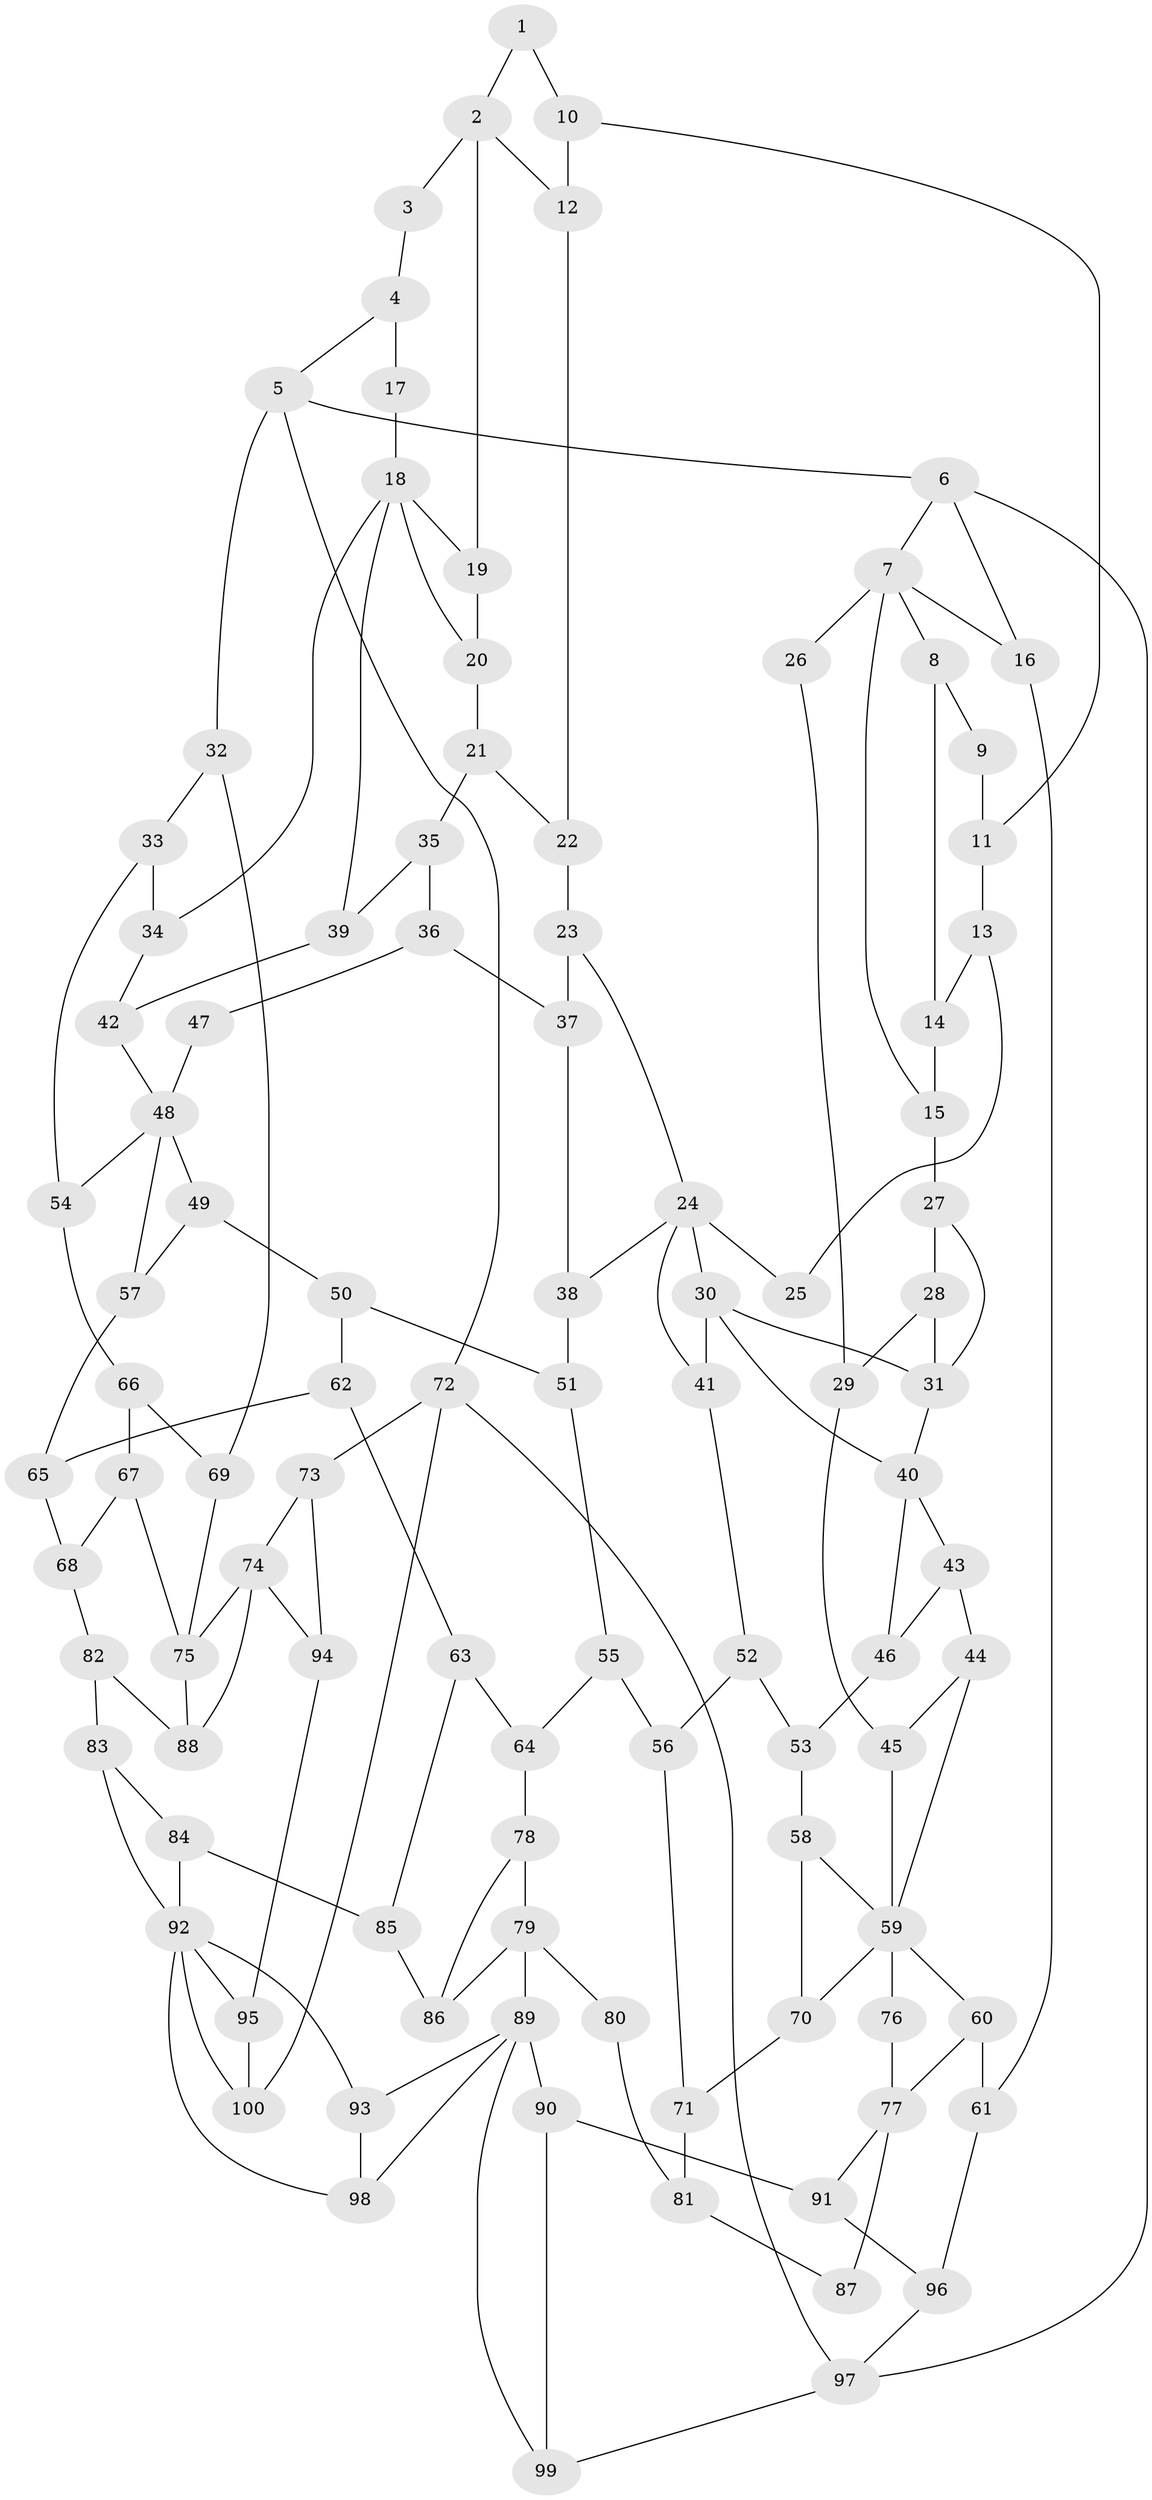 // original degree distribution, {3: 0.02112676056338028, 5: 0.5563380281690141, 4: 0.2112676056338028, 6: 0.2112676056338028}
// Generated by graph-tools (version 1.1) at 2025/54/03/04/25 22:54:41]
// undirected, 100 vertices, 159 edges
graph export_dot {
  node [color=gray90,style=filled];
  1;
  2;
  3;
  4;
  5;
  6;
  7;
  8;
  9;
  10;
  11;
  12;
  13;
  14;
  15;
  16;
  17;
  18;
  19;
  20;
  21;
  22;
  23;
  24;
  25;
  26;
  27;
  28;
  29;
  30;
  31;
  32;
  33;
  34;
  35;
  36;
  37;
  38;
  39;
  40;
  41;
  42;
  43;
  44;
  45;
  46;
  47;
  48;
  49;
  50;
  51;
  52;
  53;
  54;
  55;
  56;
  57;
  58;
  59;
  60;
  61;
  62;
  63;
  64;
  65;
  66;
  67;
  68;
  69;
  70;
  71;
  72;
  73;
  74;
  75;
  76;
  77;
  78;
  79;
  80;
  81;
  82;
  83;
  84;
  85;
  86;
  87;
  88;
  89;
  90;
  91;
  92;
  93;
  94;
  95;
  96;
  97;
  98;
  99;
  100;
  1 -- 2 [weight=1.0];
  1 -- 10 [weight=1.0];
  2 -- 3 [weight=1.0];
  2 -- 12 [weight=1.0];
  2 -- 19 [weight=2.0];
  3 -- 4 [weight=1.0];
  4 -- 5 [weight=1.0];
  4 -- 17 [weight=1.0];
  5 -- 6 [weight=1.0];
  5 -- 32 [weight=1.0];
  5 -- 72 [weight=1.0];
  6 -- 7 [weight=1.0];
  6 -- 16 [weight=1.0];
  6 -- 97 [weight=1.0];
  7 -- 8 [weight=1.0];
  7 -- 15 [weight=1.0];
  7 -- 16 [weight=1.0];
  7 -- 26 [weight=2.0];
  8 -- 9 [weight=1.0];
  8 -- 14 [weight=1.0];
  9 -- 11 [weight=1.0];
  10 -- 11 [weight=1.0];
  10 -- 12 [weight=1.0];
  11 -- 13 [weight=1.0];
  12 -- 22 [weight=1.0];
  13 -- 14 [weight=1.0];
  13 -- 25 [weight=1.0];
  14 -- 15 [weight=1.0];
  15 -- 27 [weight=1.0];
  16 -- 61 [weight=1.0];
  17 -- 18 [weight=2.0];
  18 -- 19 [weight=1.0];
  18 -- 20 [weight=1.0];
  18 -- 34 [weight=1.0];
  18 -- 39 [weight=1.0];
  19 -- 20 [weight=1.0];
  20 -- 21 [weight=1.0];
  21 -- 22 [weight=1.0];
  21 -- 35 [weight=1.0];
  22 -- 23 [weight=1.0];
  23 -- 24 [weight=1.0];
  23 -- 37 [weight=1.0];
  24 -- 25 [weight=2.0];
  24 -- 30 [weight=1.0];
  24 -- 38 [weight=1.0];
  24 -- 41 [weight=1.0];
  26 -- 29 [weight=1.0];
  27 -- 28 [weight=1.0];
  27 -- 31 [weight=1.0];
  28 -- 29 [weight=1.0];
  28 -- 31 [weight=1.0];
  29 -- 45 [weight=1.0];
  30 -- 31 [weight=1.0];
  30 -- 40 [weight=2.0];
  30 -- 41 [weight=1.0];
  31 -- 40 [weight=2.0];
  32 -- 33 [weight=1.0];
  32 -- 69 [weight=1.0];
  33 -- 34 [weight=1.0];
  33 -- 54 [weight=1.0];
  34 -- 42 [weight=1.0];
  35 -- 36 [weight=1.0];
  35 -- 39 [weight=1.0];
  36 -- 37 [weight=1.0];
  36 -- 47 [weight=1.0];
  37 -- 38 [weight=1.0];
  38 -- 51 [weight=1.0];
  39 -- 42 [weight=1.0];
  40 -- 43 [weight=1.0];
  40 -- 46 [weight=1.0];
  41 -- 52 [weight=1.0];
  42 -- 48 [weight=1.0];
  43 -- 44 [weight=1.0];
  43 -- 46 [weight=1.0];
  44 -- 45 [weight=1.0];
  44 -- 59 [weight=1.0];
  45 -- 59 [weight=1.0];
  46 -- 53 [weight=1.0];
  47 -- 48 [weight=2.0];
  48 -- 49 [weight=1.0];
  48 -- 54 [weight=1.0];
  48 -- 57 [weight=1.0];
  49 -- 50 [weight=1.0];
  49 -- 57 [weight=1.0];
  50 -- 51 [weight=1.0];
  50 -- 62 [weight=1.0];
  51 -- 55 [weight=1.0];
  52 -- 53 [weight=1.0];
  52 -- 56 [weight=1.0];
  53 -- 58 [weight=1.0];
  54 -- 66 [weight=1.0];
  55 -- 56 [weight=1.0];
  55 -- 64 [weight=1.0];
  56 -- 71 [weight=1.0];
  57 -- 65 [weight=1.0];
  58 -- 59 [weight=1.0];
  58 -- 70 [weight=1.0];
  59 -- 60 [weight=1.0];
  59 -- 70 [weight=1.0];
  59 -- 76 [weight=1.0];
  60 -- 61 [weight=1.0];
  60 -- 77 [weight=1.0];
  61 -- 96 [weight=1.0];
  62 -- 63 [weight=1.0];
  62 -- 65 [weight=1.0];
  63 -- 64 [weight=1.0];
  63 -- 85 [weight=1.0];
  64 -- 78 [weight=1.0];
  65 -- 68 [weight=1.0];
  66 -- 67 [weight=1.0];
  66 -- 69 [weight=1.0];
  67 -- 68 [weight=1.0];
  67 -- 75 [weight=1.0];
  68 -- 82 [weight=1.0];
  69 -- 75 [weight=1.0];
  70 -- 71 [weight=1.0];
  71 -- 81 [weight=1.0];
  72 -- 73 [weight=1.0];
  72 -- 97 [weight=1.0];
  72 -- 100 [weight=1.0];
  73 -- 74 [weight=1.0];
  73 -- 94 [weight=1.0];
  74 -- 75 [weight=3.0];
  74 -- 88 [weight=1.0];
  74 -- 94 [weight=1.0];
  75 -- 88 [weight=1.0];
  76 -- 77 [weight=2.0];
  77 -- 87 [weight=2.0];
  77 -- 91 [weight=1.0];
  78 -- 79 [weight=1.0];
  78 -- 86 [weight=1.0];
  79 -- 80 [weight=2.0];
  79 -- 86 [weight=1.0];
  79 -- 89 [weight=2.0];
  80 -- 81 [weight=1.0];
  81 -- 87 [weight=1.0];
  82 -- 83 [weight=1.0];
  82 -- 88 [weight=1.0];
  83 -- 84 [weight=1.0];
  83 -- 92 [weight=1.0];
  84 -- 85 [weight=1.0];
  84 -- 92 [weight=1.0];
  85 -- 86 [weight=1.0];
  89 -- 90 [weight=1.0];
  89 -- 93 [weight=1.0];
  89 -- 98 [weight=1.0];
  89 -- 99 [weight=1.0];
  90 -- 91 [weight=1.0];
  90 -- 99 [weight=1.0];
  91 -- 96 [weight=1.0];
  92 -- 93 [weight=1.0];
  92 -- 95 [weight=1.0];
  92 -- 98 [weight=1.0];
  92 -- 100 [weight=1.0];
  93 -- 98 [weight=1.0];
  94 -- 95 [weight=1.0];
  95 -- 100 [weight=1.0];
  96 -- 97 [weight=1.0];
  97 -- 99 [weight=1.0];
}
